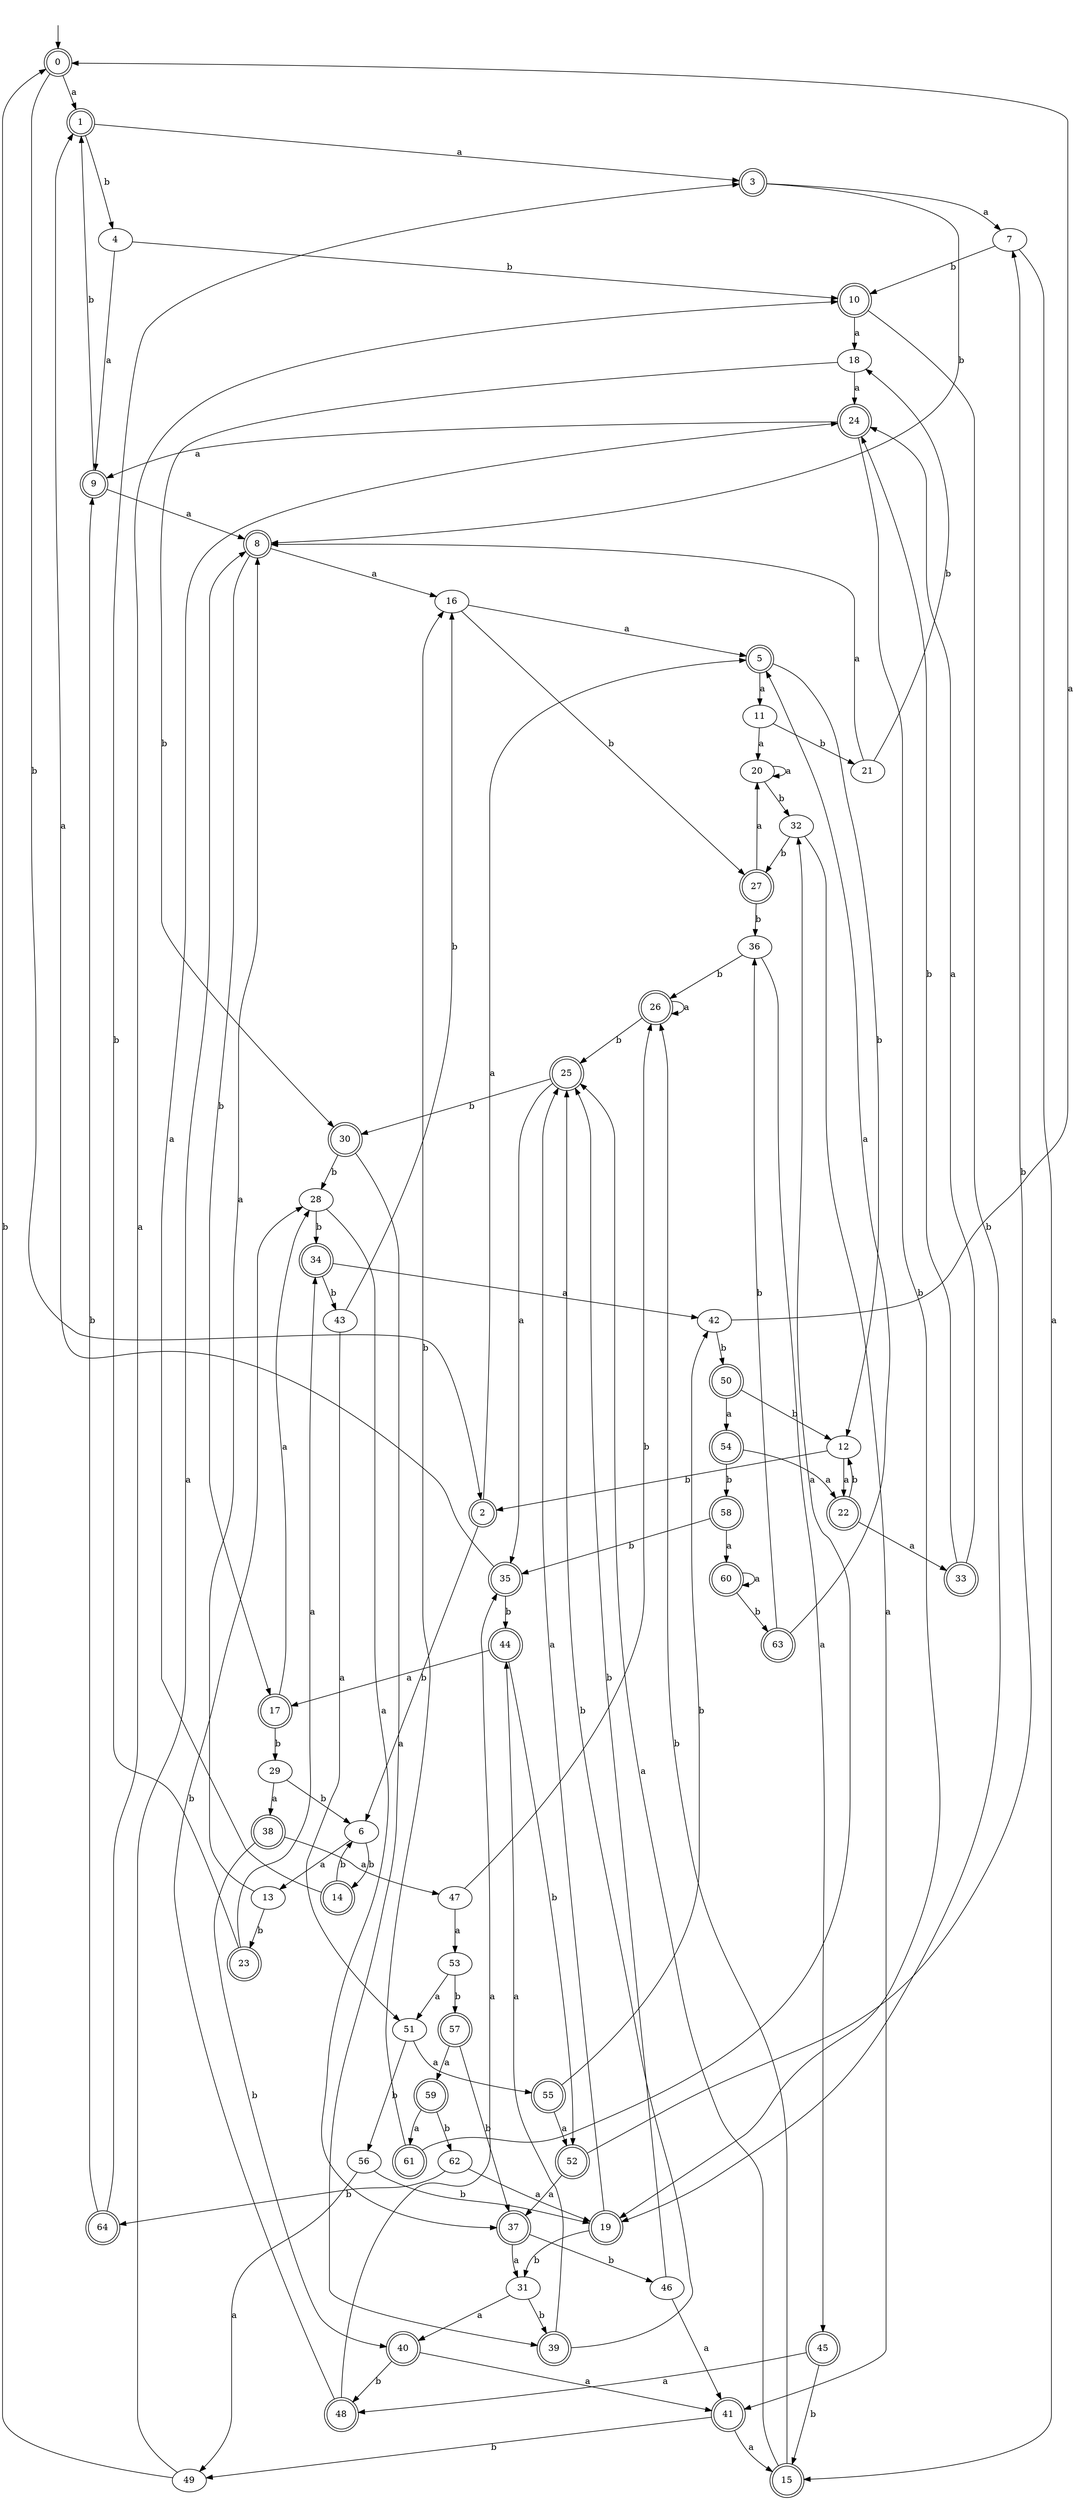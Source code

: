 digraph RandomDFA {
  __start0 [label="", shape=none];
  __start0 -> 0 [label=""];
  0 [shape=circle] [shape=doublecircle]
  0 -> 1 [label="a"]
  0 -> 2 [label="b"]
  1 [shape=doublecircle]
  1 -> 3 [label="a"]
  1 -> 4 [label="b"]
  2 [shape=doublecircle]
  2 -> 5 [label="a"]
  2 -> 6 [label="b"]
  3 [shape=doublecircle]
  3 -> 7 [label="a"]
  3 -> 8 [label="b"]
  4
  4 -> 9 [label="a"]
  4 -> 10 [label="b"]
  5 [shape=doublecircle]
  5 -> 11 [label="a"]
  5 -> 12 [label="b"]
  6
  6 -> 13 [label="a"]
  6 -> 14 [label="b"]
  7
  7 -> 15 [label="a"]
  7 -> 10 [label="b"]
  8 [shape=doublecircle]
  8 -> 16 [label="a"]
  8 -> 17 [label="b"]
  9 [shape=doublecircle]
  9 -> 8 [label="a"]
  9 -> 1 [label="b"]
  10 [shape=doublecircle]
  10 -> 18 [label="a"]
  10 -> 19 [label="b"]
  11
  11 -> 20 [label="a"]
  11 -> 21 [label="b"]
  12
  12 -> 22 [label="a"]
  12 -> 2 [label="b"]
  13
  13 -> 8 [label="a"]
  13 -> 23 [label="b"]
  14 [shape=doublecircle]
  14 -> 24 [label="a"]
  14 -> 6 [label="b"]
  15 [shape=doublecircle]
  15 -> 25 [label="a"]
  15 -> 26 [label="b"]
  16
  16 -> 5 [label="a"]
  16 -> 27 [label="b"]
  17 [shape=doublecircle]
  17 -> 28 [label="a"]
  17 -> 29 [label="b"]
  18
  18 -> 24 [label="a"]
  18 -> 30 [label="b"]
  19 [shape=doublecircle]
  19 -> 25 [label="a"]
  19 -> 31 [label="b"]
  20
  20 -> 20 [label="a"]
  20 -> 32 [label="b"]
  21
  21 -> 8 [label="a"]
  21 -> 18 [label="b"]
  22 [shape=doublecircle]
  22 -> 33 [label="a"]
  22 -> 12 [label="b"]
  23 [shape=doublecircle]
  23 -> 34 [label="a"]
  23 -> 3 [label="b"]
  24 [shape=doublecircle]
  24 -> 9 [label="a"]
  24 -> 19 [label="b"]
  25 [shape=doublecircle]
  25 -> 35 [label="a"]
  25 -> 30 [label="b"]
  26 [shape=doublecircle]
  26 -> 26 [label="a"]
  26 -> 25 [label="b"]
  27 [shape=doublecircle]
  27 -> 20 [label="a"]
  27 -> 36 [label="b"]
  28
  28 -> 37 [label="a"]
  28 -> 34 [label="b"]
  29
  29 -> 38 [label="a"]
  29 -> 6 [label="b"]
  30 [shape=doublecircle]
  30 -> 39 [label="a"]
  30 -> 28 [label="b"]
  31
  31 -> 40 [label="a"]
  31 -> 39 [label="b"]
  32
  32 -> 41 [label="a"]
  32 -> 27 [label="b"]
  33 [shape=doublecircle]
  33 -> 24 [label="a"]
  33 -> 24 [label="b"]
  34 [shape=doublecircle]
  34 -> 42 [label="a"]
  34 -> 43 [label="b"]
  35 [shape=doublecircle]
  35 -> 1 [label="a"]
  35 -> 44 [label="b"]
  36
  36 -> 45 [label="a"]
  36 -> 26 [label="b"]
  37 [shape=doublecircle]
  37 -> 31 [label="a"]
  37 -> 46 [label="b"]
  38 [shape=doublecircle]
  38 -> 47 [label="a"]
  38 -> 40 [label="b"]
  39 [shape=doublecircle]
  39 -> 44 [label="a"]
  39 -> 25 [label="b"]
  40 [shape=doublecircle]
  40 -> 41 [label="a"]
  40 -> 48 [label="b"]
  41 [shape=doublecircle]
  41 -> 15 [label="a"]
  41 -> 49 [label="b"]
  42
  42 -> 0 [label="a"]
  42 -> 50 [label="b"]
  43
  43 -> 51 [label="a"]
  43 -> 16 [label="b"]
  44 [shape=doublecircle]
  44 -> 17 [label="a"]
  44 -> 52 [label="b"]
  45 [shape=doublecircle]
  45 -> 48 [label="a"]
  45 -> 15 [label="b"]
  46
  46 -> 41 [label="a"]
  46 -> 25 [label="b"]
  47
  47 -> 53 [label="a"]
  47 -> 26 [label="b"]
  48 [shape=doublecircle]
  48 -> 35 [label="a"]
  48 -> 28 [label="b"]
  49
  49 -> 8 [label="a"]
  49 -> 0 [label="b"]
  50 [shape=doublecircle]
  50 -> 54 [label="a"]
  50 -> 12 [label="b"]
  51
  51 -> 55 [label="a"]
  51 -> 56 [label="b"]
  52 [shape=doublecircle]
  52 -> 37 [label="a"]
  52 -> 7 [label="b"]
  53
  53 -> 51 [label="a"]
  53 -> 57 [label="b"]
  54 [shape=doublecircle]
  54 -> 22 [label="a"]
  54 -> 58 [label="b"]
  55 [shape=doublecircle]
  55 -> 52 [label="a"]
  55 -> 42 [label="b"]
  56
  56 -> 49 [label="a"]
  56 -> 19 [label="b"]
  57 [shape=doublecircle]
  57 -> 59 [label="a"]
  57 -> 37 [label="b"]
  58 [shape=doublecircle]
  58 -> 60 [label="a"]
  58 -> 35 [label="b"]
  59 [shape=doublecircle]
  59 -> 61 [label="a"]
  59 -> 62 [label="b"]
  60 [shape=doublecircle]
  60 -> 60 [label="a"]
  60 -> 63 [label="b"]
  61 [shape=doublecircle]
  61 -> 32 [label="a"]
  61 -> 16 [label="b"]
  62
  62 -> 19 [label="a"]
  62 -> 64 [label="b"]
  63 [shape=doublecircle]
  63 -> 5 [label="a"]
  63 -> 36 [label="b"]
  64 [shape=doublecircle]
  64 -> 10 [label="a"]
  64 -> 9 [label="b"]
}
